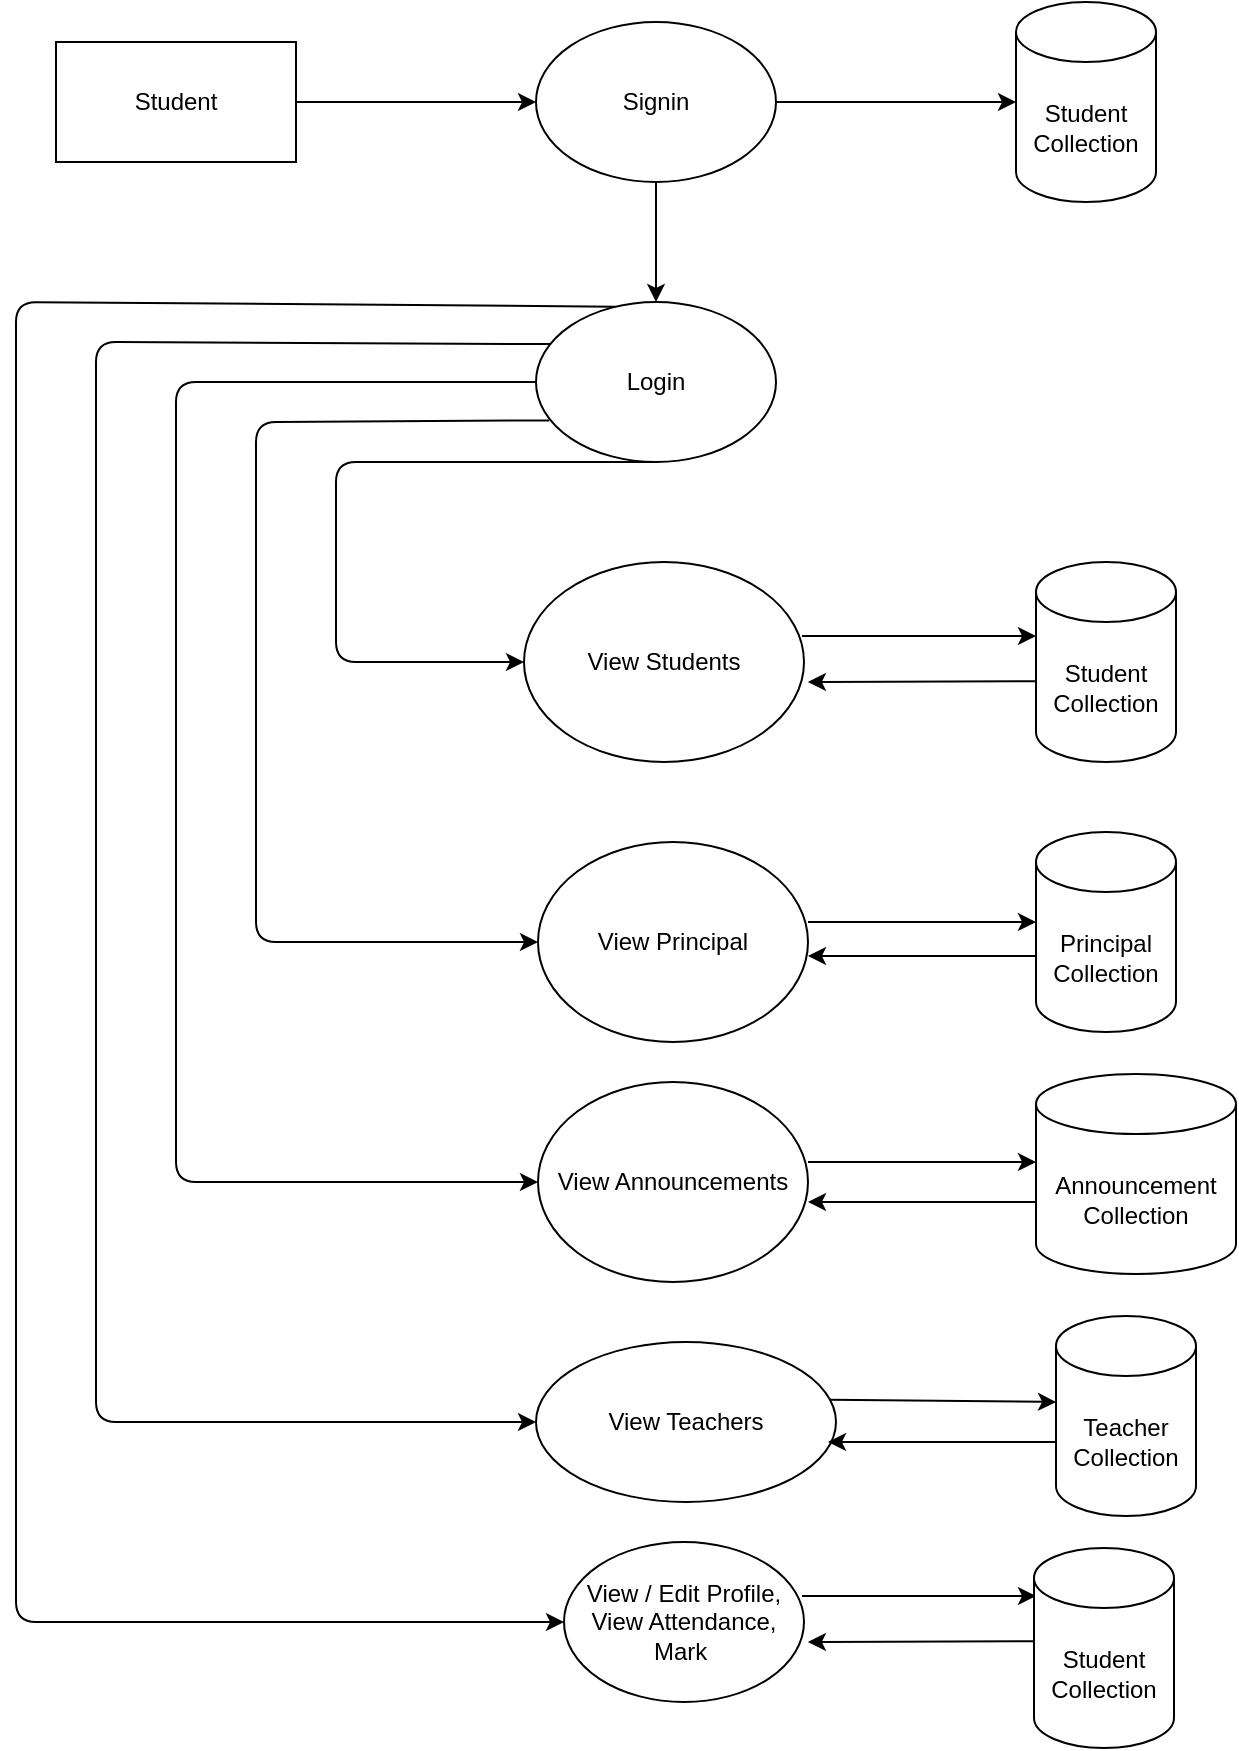 <mxfile>
    <diagram id="_wgTXCCWW30Mr1kDmFAN" name="Page-1">
        <mxGraphModel dx="615" dy="611" grid="1" gridSize="10" guides="1" tooltips="1" connect="1" arrows="1" fold="1" page="1" pageScale="1" pageWidth="850" pageHeight="1100" math="0" shadow="0">
            <root>
                <mxCell id="0"/>
                <mxCell id="1" parent="0"/>
                <mxCell id="27" style="edgeStyle=none;html=1;entryX=0;entryY=0.5;entryDx=0;entryDy=0;" parent="1" source="2" target="26" edge="1">
                    <mxGeometry relative="1" as="geometry"/>
                </mxCell>
                <mxCell id="2" value="Student" style="rounded=0;whiteSpace=wrap;html=1;" parent="1" vertex="1">
                    <mxGeometry x="120" y="170" width="120" height="60" as="geometry"/>
                </mxCell>
                <mxCell id="9" style="edgeStyle=none;html=1;entryX=0;entryY=0.5;entryDx=0;entryDy=0;exitX=0.5;exitY=1;exitDx=0;exitDy=0;" parent="1" source="3" target="5" edge="1">
                    <mxGeometry relative="1" as="geometry">
                        <mxPoint x="270" y="340" as="targetPoint"/>
                        <Array as="points">
                            <mxPoint x="260" y="380"/>
                            <mxPoint x="260" y="480"/>
                        </Array>
                    </mxGeometry>
                </mxCell>
                <mxCell id="14" style="edgeStyle=none;html=1;entryX=0;entryY=0.5;entryDx=0;entryDy=0;exitX=0.055;exitY=0.74;exitDx=0;exitDy=0;exitPerimeter=0;" parent="1" source="3" target="13" edge="1">
                    <mxGeometry relative="1" as="geometry">
                        <Array as="points">
                            <mxPoint x="220" y="360"/>
                            <mxPoint x="220" y="620"/>
                        </Array>
                    </mxGeometry>
                </mxCell>
                <mxCell id="22" style="edgeStyle=none;html=1;entryX=0;entryY=0.5;entryDx=0;entryDy=0;" parent="1" source="3" target="21" edge="1">
                    <mxGeometry relative="1" as="geometry">
                        <Array as="points">
                            <mxPoint x="180" y="340"/>
                            <mxPoint x="180" y="740"/>
                        </Array>
                    </mxGeometry>
                </mxCell>
                <mxCell id="32" style="edgeStyle=none;html=1;entryX=0;entryY=0.5;entryDx=0;entryDy=0;exitX=0.058;exitY=0.263;exitDx=0;exitDy=0;exitPerimeter=0;" parent="1" source="3" target="31" edge="1">
                    <mxGeometry relative="1" as="geometry">
                        <Array as="points">
                            <mxPoint x="140" y="320"/>
                            <mxPoint x="140" y="860"/>
                        </Array>
                    </mxGeometry>
                </mxCell>
                <mxCell id="38" style="edgeStyle=none;html=1;entryX=0;entryY=0.5;entryDx=0;entryDy=0;exitX=0.331;exitY=0.029;exitDx=0;exitDy=0;exitPerimeter=0;" parent="1" source="3" target="37" edge="1">
                    <mxGeometry relative="1" as="geometry">
                        <Array as="points">
                            <mxPoint x="100" y="300"/>
                            <mxPoint x="100" y="960"/>
                        </Array>
                    </mxGeometry>
                </mxCell>
                <mxCell id="3" value="Login" style="ellipse;whiteSpace=wrap;html=1;" parent="1" vertex="1">
                    <mxGeometry x="360" y="300" width="120" height="80" as="geometry"/>
                </mxCell>
                <mxCell id="17" style="edgeStyle=none;html=1;exitX=0.993;exitY=0.37;exitDx=0;exitDy=0;exitPerimeter=0;" parent="1" source="5" edge="1">
                    <mxGeometry relative="1" as="geometry">
                        <mxPoint x="610" y="467" as="targetPoint"/>
                    </mxGeometry>
                </mxCell>
                <mxCell id="5" value="View Students" style="ellipse;whiteSpace=wrap;html=1;" parent="1" vertex="1">
                    <mxGeometry x="354" y="430" width="140" height="100" as="geometry"/>
                </mxCell>
                <mxCell id="18" style="edgeStyle=none;html=1;entryX=1.014;entryY=0.6;entryDx=0;entryDy=0;exitX=-0.002;exitY=0.66;exitDx=0;exitDy=0;exitPerimeter=0;entryPerimeter=0;" parent="1" target="5" edge="1">
                    <mxGeometry relative="1" as="geometry">
                        <mxPoint x="609.76" y="489.6" as="sourcePoint"/>
                    </mxGeometry>
                </mxCell>
                <mxCell id="16" style="edgeStyle=none;html=1;entryX=0;entryY=0.5;entryDx=0;entryDy=0;" parent="1" edge="1">
                    <mxGeometry relative="1" as="geometry">
                        <mxPoint x="496" y="610" as="sourcePoint"/>
                        <mxPoint x="610" y="610" as="targetPoint"/>
                    </mxGeometry>
                </mxCell>
                <mxCell id="13" value="View Principal" style="ellipse;whiteSpace=wrap;html=1;" parent="1" vertex="1">
                    <mxGeometry x="361" y="570" width="135" height="100" as="geometry"/>
                </mxCell>
                <mxCell id="19" style="edgeStyle=none;html=1;" parent="1" edge="1">
                    <mxGeometry relative="1" as="geometry">
                        <mxPoint x="610" y="627" as="sourcePoint"/>
                        <mxPoint x="496" y="627" as="targetPoint"/>
                    </mxGeometry>
                </mxCell>
                <mxCell id="24" style="edgeStyle=none;html=1;entryX=0;entryY=0.5;entryDx=0;entryDy=0;" parent="1" edge="1">
                    <mxGeometry relative="1" as="geometry">
                        <mxPoint x="496" y="730" as="sourcePoint"/>
                        <mxPoint x="610" y="730" as="targetPoint"/>
                    </mxGeometry>
                </mxCell>
                <mxCell id="21" value="View Announcements" style="ellipse;whiteSpace=wrap;html=1;" parent="1" vertex="1">
                    <mxGeometry x="361" y="690" width="135" height="100" as="geometry"/>
                </mxCell>
                <mxCell id="25" style="edgeStyle=none;html=1;" parent="1" edge="1">
                    <mxGeometry relative="1" as="geometry">
                        <mxPoint x="610" y="750" as="sourcePoint"/>
                        <mxPoint x="496" y="750" as="targetPoint"/>
                    </mxGeometry>
                </mxCell>
                <mxCell id="28" style="edgeStyle=none;html=1;entryX=0.5;entryY=0;entryDx=0;entryDy=0;" parent="1" source="26" target="3" edge="1">
                    <mxGeometry relative="1" as="geometry"/>
                </mxCell>
                <mxCell id="30" style="edgeStyle=none;html=1;" parent="1" source="26" edge="1">
                    <mxGeometry relative="1" as="geometry">
                        <mxPoint x="600" y="200" as="targetPoint"/>
                    </mxGeometry>
                </mxCell>
                <mxCell id="26" value="Signin" style="ellipse;whiteSpace=wrap;html=1;" parent="1" vertex="1">
                    <mxGeometry x="360" y="160" width="120" height="80" as="geometry"/>
                </mxCell>
                <mxCell id="31" value="View Teachers" style="ellipse;whiteSpace=wrap;html=1;" parent="1" vertex="1">
                    <mxGeometry x="360" y="820" width="150" height="80" as="geometry"/>
                </mxCell>
                <mxCell id="35" style="edgeStyle=none;html=1;" parent="1" edge="1">
                    <mxGeometry relative="1" as="geometry">
                        <mxPoint x="620" y="870" as="sourcePoint"/>
                        <mxPoint x="506" y="870" as="targetPoint"/>
                    </mxGeometry>
                </mxCell>
                <mxCell id="36" style="edgeStyle=none;html=1;entryX=0;entryY=0.5;entryDx=0;entryDy=0;exitX=0.979;exitY=0.361;exitDx=0;exitDy=0;exitPerimeter=0;" parent="1" source="31" edge="1">
                    <mxGeometry relative="1" as="geometry">
                        <mxPoint x="510" y="850" as="sourcePoint"/>
                        <mxPoint x="620" y="850" as="targetPoint"/>
                    </mxGeometry>
                </mxCell>
                <mxCell id="37" value="View / Edit Profile, View Attendance, Mark&amp;nbsp;" style="ellipse;whiteSpace=wrap;html=1;" parent="1" vertex="1">
                    <mxGeometry x="374" y="920" width="120" height="80" as="geometry"/>
                </mxCell>
                <mxCell id="40" style="edgeStyle=none;html=1;exitX=0.993;exitY=0.37;exitDx=0;exitDy=0;exitPerimeter=0;" parent="1" edge="1">
                    <mxGeometry relative="1" as="geometry">
                        <mxPoint x="610" y="947" as="targetPoint"/>
                        <mxPoint x="493.02" y="947" as="sourcePoint"/>
                    </mxGeometry>
                </mxCell>
                <mxCell id="41" style="edgeStyle=none;html=1;entryX=1.014;entryY=0.6;entryDx=0;entryDy=0;exitX=-0.002;exitY=0.66;exitDx=0;exitDy=0;exitPerimeter=0;entryPerimeter=0;" parent="1" edge="1">
                    <mxGeometry relative="1" as="geometry">
                        <mxPoint x="495.96" y="970" as="targetPoint"/>
                        <mxPoint x="609.76" y="969.6" as="sourcePoint"/>
                    </mxGeometry>
                </mxCell>
                <mxCell id="43" value="Student Collection" style="shape=cylinder3;whiteSpace=wrap;html=1;boundedLbl=1;backgroundOutline=1;size=15;" vertex="1" parent="1">
                    <mxGeometry x="600" y="150" width="70" height="100" as="geometry"/>
                </mxCell>
                <mxCell id="44" value="Student Collection" style="shape=cylinder3;whiteSpace=wrap;html=1;boundedLbl=1;backgroundOutline=1;size=15;" vertex="1" parent="1">
                    <mxGeometry x="610" y="430" width="70" height="100" as="geometry"/>
                </mxCell>
                <mxCell id="45" value="Principal Collection" style="shape=cylinder3;whiteSpace=wrap;html=1;boundedLbl=1;backgroundOutline=1;size=15;" vertex="1" parent="1">
                    <mxGeometry x="610" y="565" width="70" height="100" as="geometry"/>
                </mxCell>
                <mxCell id="46" value="Announcement Collection" style="shape=cylinder3;whiteSpace=wrap;html=1;boundedLbl=1;backgroundOutline=1;size=15;" vertex="1" parent="1">
                    <mxGeometry x="610" y="686" width="100" height="100" as="geometry"/>
                </mxCell>
                <mxCell id="47" value="Teacher Collection" style="shape=cylinder3;whiteSpace=wrap;html=1;boundedLbl=1;backgroundOutline=1;size=15;" vertex="1" parent="1">
                    <mxGeometry x="620" y="807" width="70" height="100" as="geometry"/>
                </mxCell>
                <mxCell id="48" value="Student Collection" style="shape=cylinder3;whiteSpace=wrap;html=1;boundedLbl=1;backgroundOutline=1;size=15;" vertex="1" parent="1">
                    <mxGeometry x="609" y="923" width="70" height="100" as="geometry"/>
                </mxCell>
            </root>
        </mxGraphModel>
    </diagram>
</mxfile>